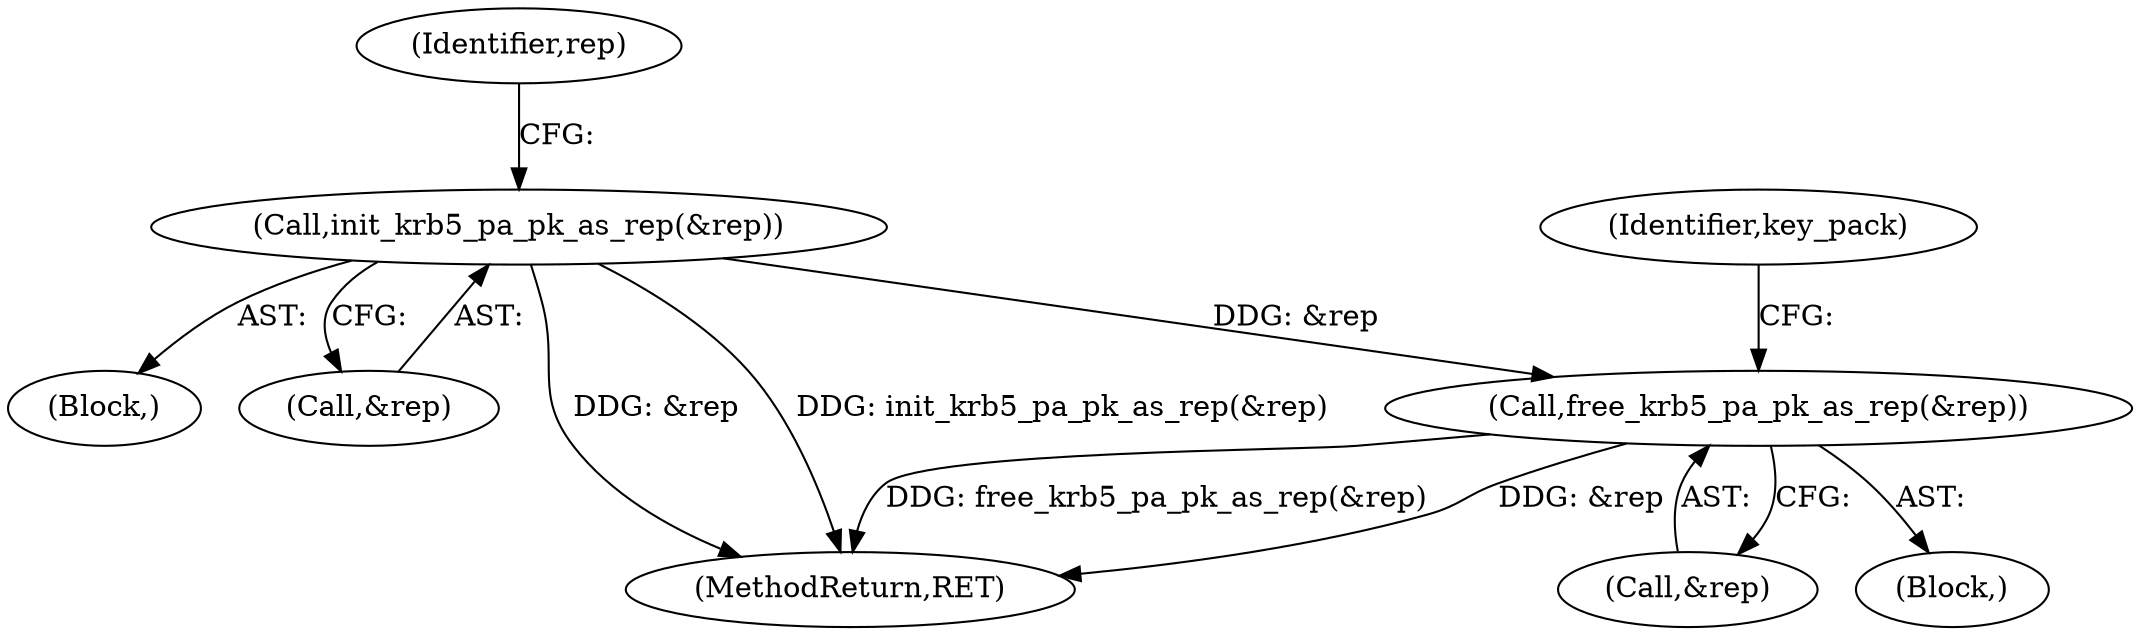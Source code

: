 digraph "0_krb5_db64ca25d661a47b996b4e2645998b5d7f0eb52c@pointer" {
"1000340" [label="(Call,init_krb5_pa_pk_as_rep(&rep))"];
"1001383" [label="(Call,free_krb5_pa_pk_as_rep(&rep))"];
"1001388" [label="(Identifier,key_pack)"];
"1000341" [label="(Call,&rep)"];
"1000345" [label="(Identifier,rep)"];
"1000338" [label="(Block,)"];
"1001415" [label="(MethodReturn,RET)"];
"1001378" [label="(Block,)"];
"1000340" [label="(Call,init_krb5_pa_pk_as_rep(&rep))"];
"1001383" [label="(Call,free_krb5_pa_pk_as_rep(&rep))"];
"1001384" [label="(Call,&rep)"];
"1000340" -> "1000338"  [label="AST: "];
"1000340" -> "1000341"  [label="CFG: "];
"1000341" -> "1000340"  [label="AST: "];
"1000345" -> "1000340"  [label="CFG: "];
"1000340" -> "1001415"  [label="DDG: init_krb5_pa_pk_as_rep(&rep)"];
"1000340" -> "1001415"  [label="DDG: &rep"];
"1000340" -> "1001383"  [label="DDG: &rep"];
"1001383" -> "1001378"  [label="AST: "];
"1001383" -> "1001384"  [label="CFG: "];
"1001384" -> "1001383"  [label="AST: "];
"1001388" -> "1001383"  [label="CFG: "];
"1001383" -> "1001415"  [label="DDG: free_krb5_pa_pk_as_rep(&rep)"];
"1001383" -> "1001415"  [label="DDG: &rep"];
}
